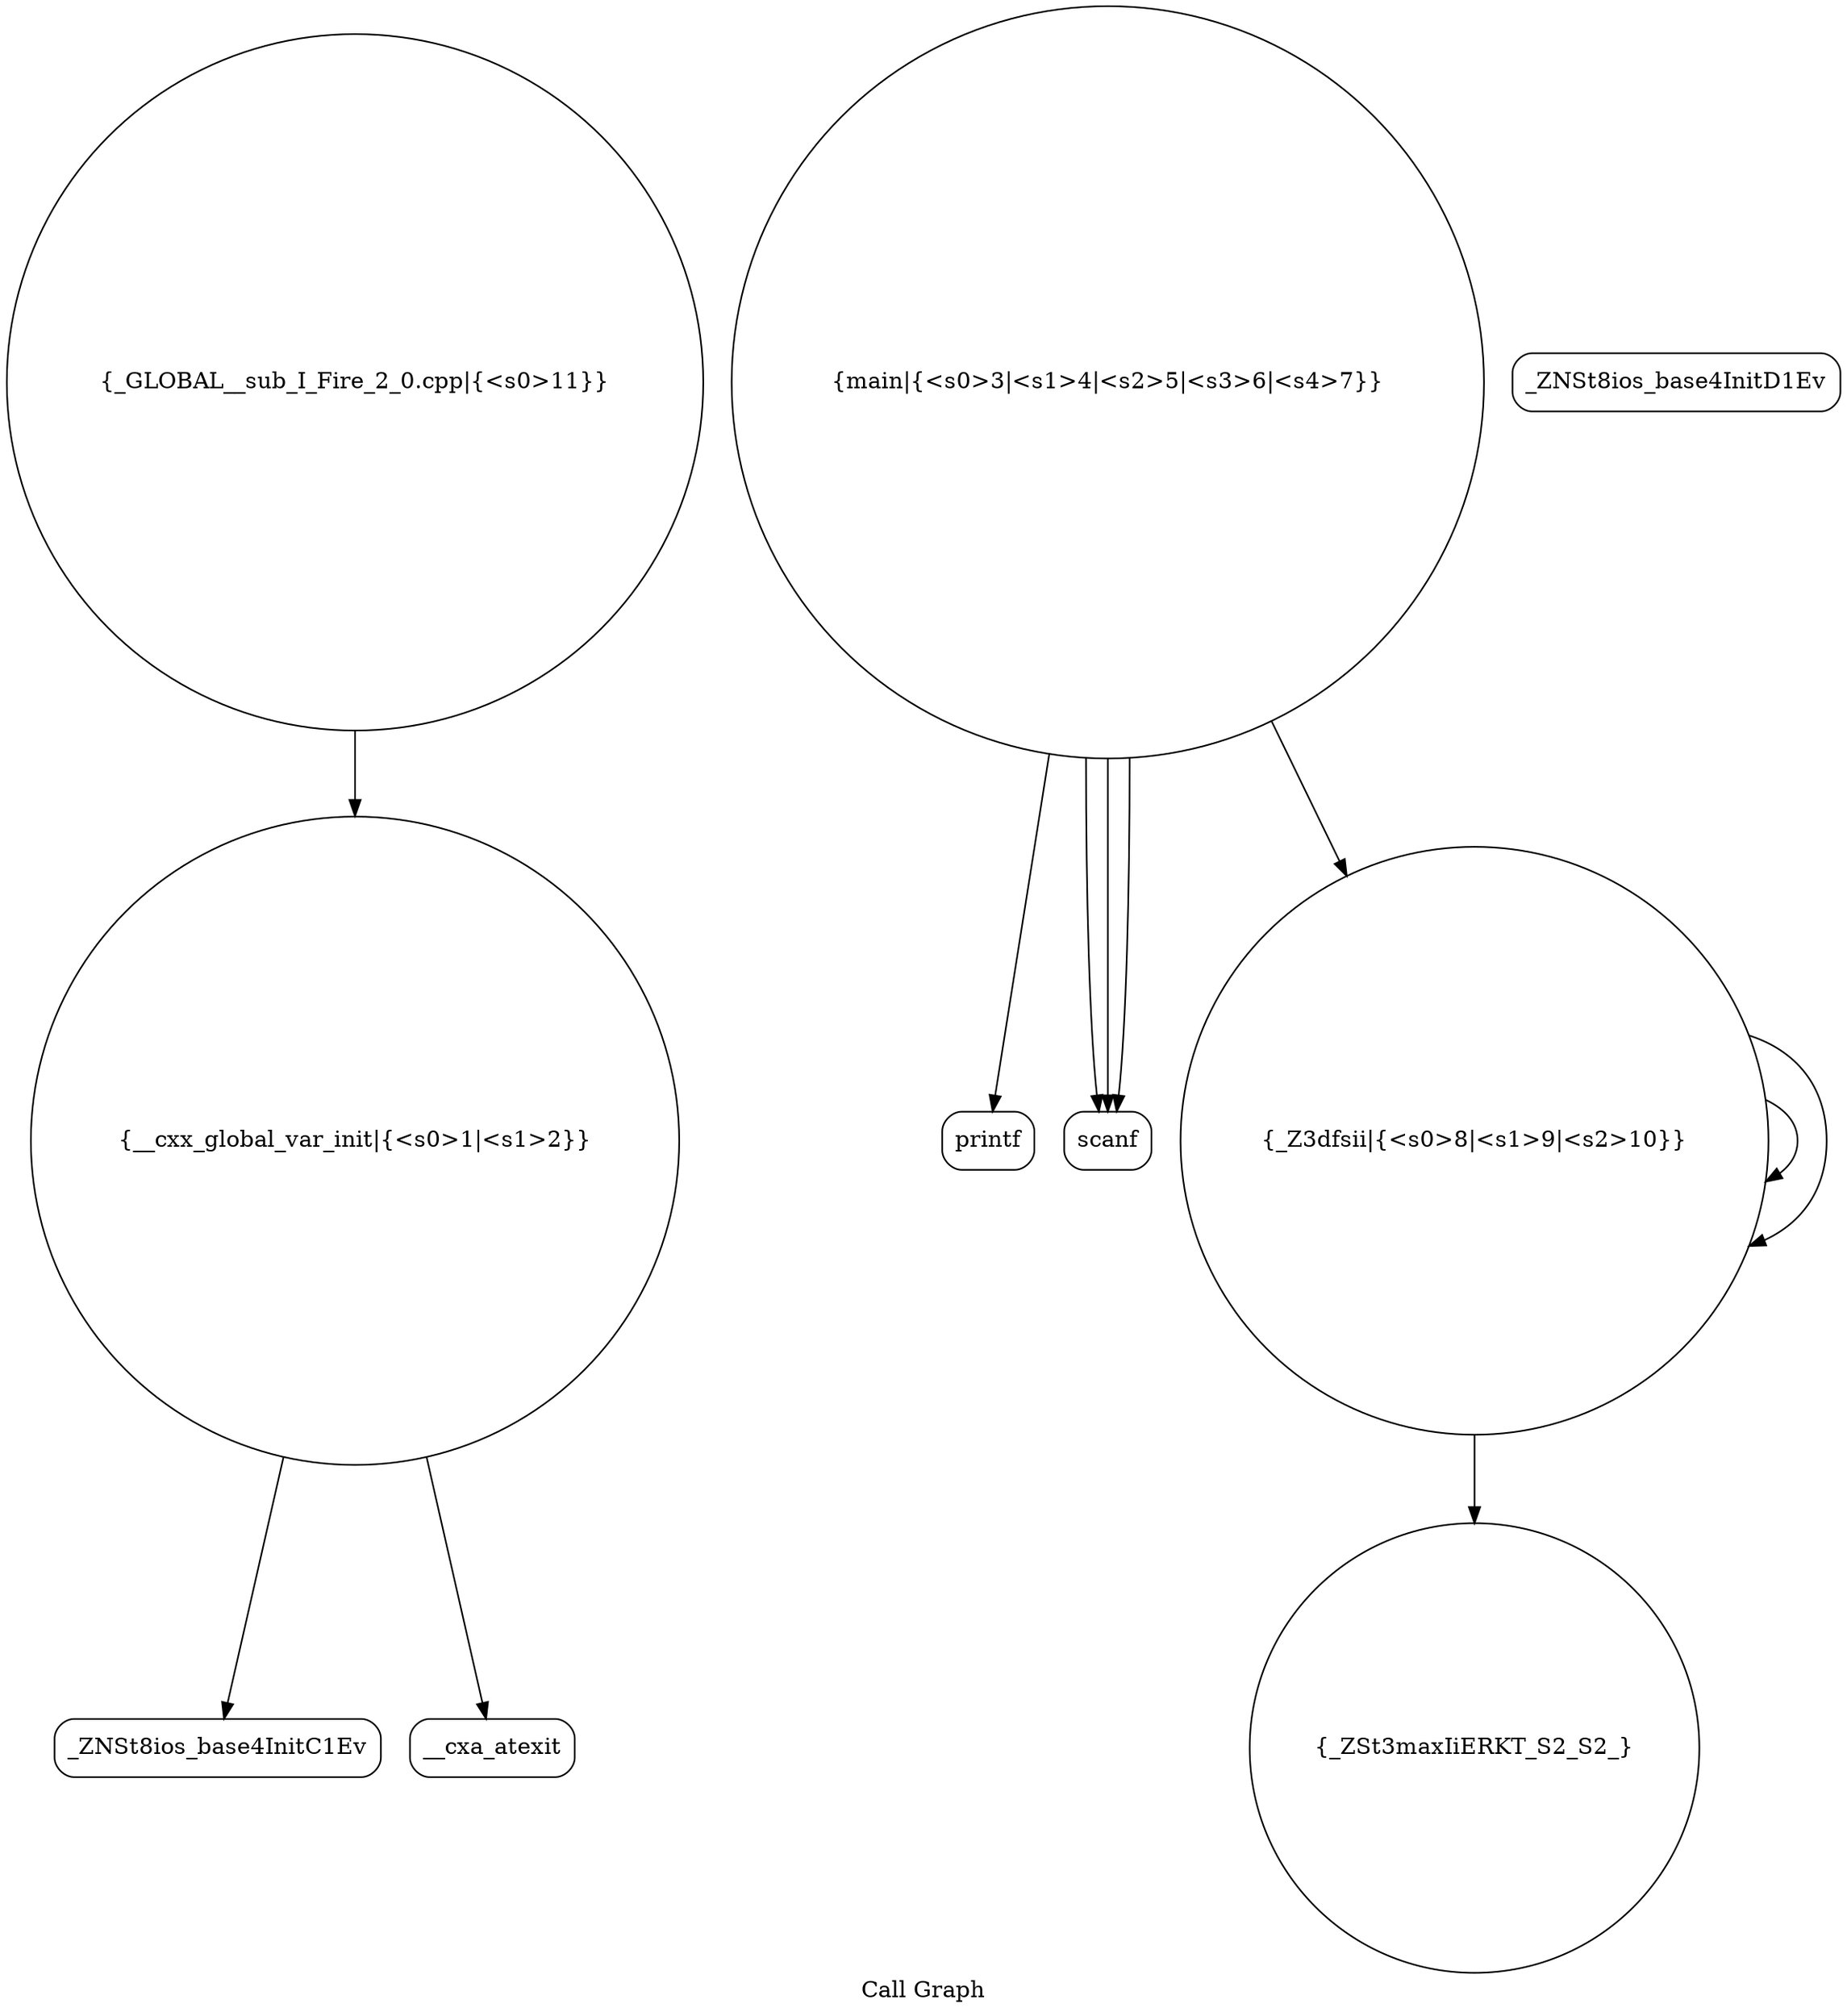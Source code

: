 digraph "Call Graph" {
	label="Call Graph";

	Node0x555596c1d9d0 [shape=record,shape=circle,label="{__cxx_global_var_init|{<s0>1|<s1>2}}"];
	Node0x555596c1d9d0:s0 -> Node0x555596c1de60[color=black];
	Node0x555596c1d9d0:s1 -> Node0x555596c1df60[color=black];
	Node0x555596c1e160 [shape=record,shape=Mrecord,label="{printf}"];
	Node0x555596c1dee0 [shape=record,shape=Mrecord,label="{_ZNSt8ios_base4InitD1Ev}"];
	Node0x555596c1e260 [shape=record,shape=circle,label="{_GLOBAL__sub_I_Fire_2_0.cpp|{<s0>11}}"];
	Node0x555596c1e260:s0 -> Node0x555596c1d9d0[color=black];
	Node0x555596c1dfe0 [shape=record,shape=circle,label="{main|{<s0>3|<s1>4|<s2>5|<s3>6|<s4>7}}"];
	Node0x555596c1dfe0:s0 -> Node0x555596c1e060[color=black];
	Node0x555596c1dfe0:s1 -> Node0x555596c1e060[color=black];
	Node0x555596c1dfe0:s2 -> Node0x555596c1e060[color=black];
	Node0x555596c1dfe0:s3 -> Node0x555596c1e0e0[color=black];
	Node0x555596c1dfe0:s4 -> Node0x555596c1e160[color=black];
	Node0x555596c1e0e0 [shape=record,shape=circle,label="{_Z3dfsii|{<s0>8|<s1>9|<s2>10}}"];
	Node0x555596c1e0e0:s0 -> Node0x555596c1e1e0[color=black];
	Node0x555596c1e0e0:s1 -> Node0x555596c1e0e0[color=black];
	Node0x555596c1e0e0:s2 -> Node0x555596c1e0e0[color=black];
	Node0x555596c1de60 [shape=record,shape=Mrecord,label="{_ZNSt8ios_base4InitC1Ev}"];
	Node0x555596c1e1e0 [shape=record,shape=circle,label="{_ZSt3maxIiERKT_S2_S2_}"];
	Node0x555596c1df60 [shape=record,shape=Mrecord,label="{__cxa_atexit}"];
	Node0x555596c1e060 [shape=record,shape=Mrecord,label="{scanf}"];
}
